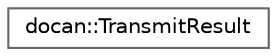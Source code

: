 digraph "Graphical Class Hierarchy"
{
 // LATEX_PDF_SIZE
  bgcolor="transparent";
  edge [fontname=Helvetica,fontsize=10,labelfontname=Helvetica,labelfontsize=10];
  node [fontname=Helvetica,fontsize=10,shape=box,height=0.2,width=0.4];
  rankdir="LR";
  Node0 [id="Node000000",label="docan::TransmitResult",height=0.2,width=0.4,color="grey40", fillcolor="white", style="filled",URL="$dc/da6/classdocan_1_1TransmitResult.html",tooltip=" "];
}

